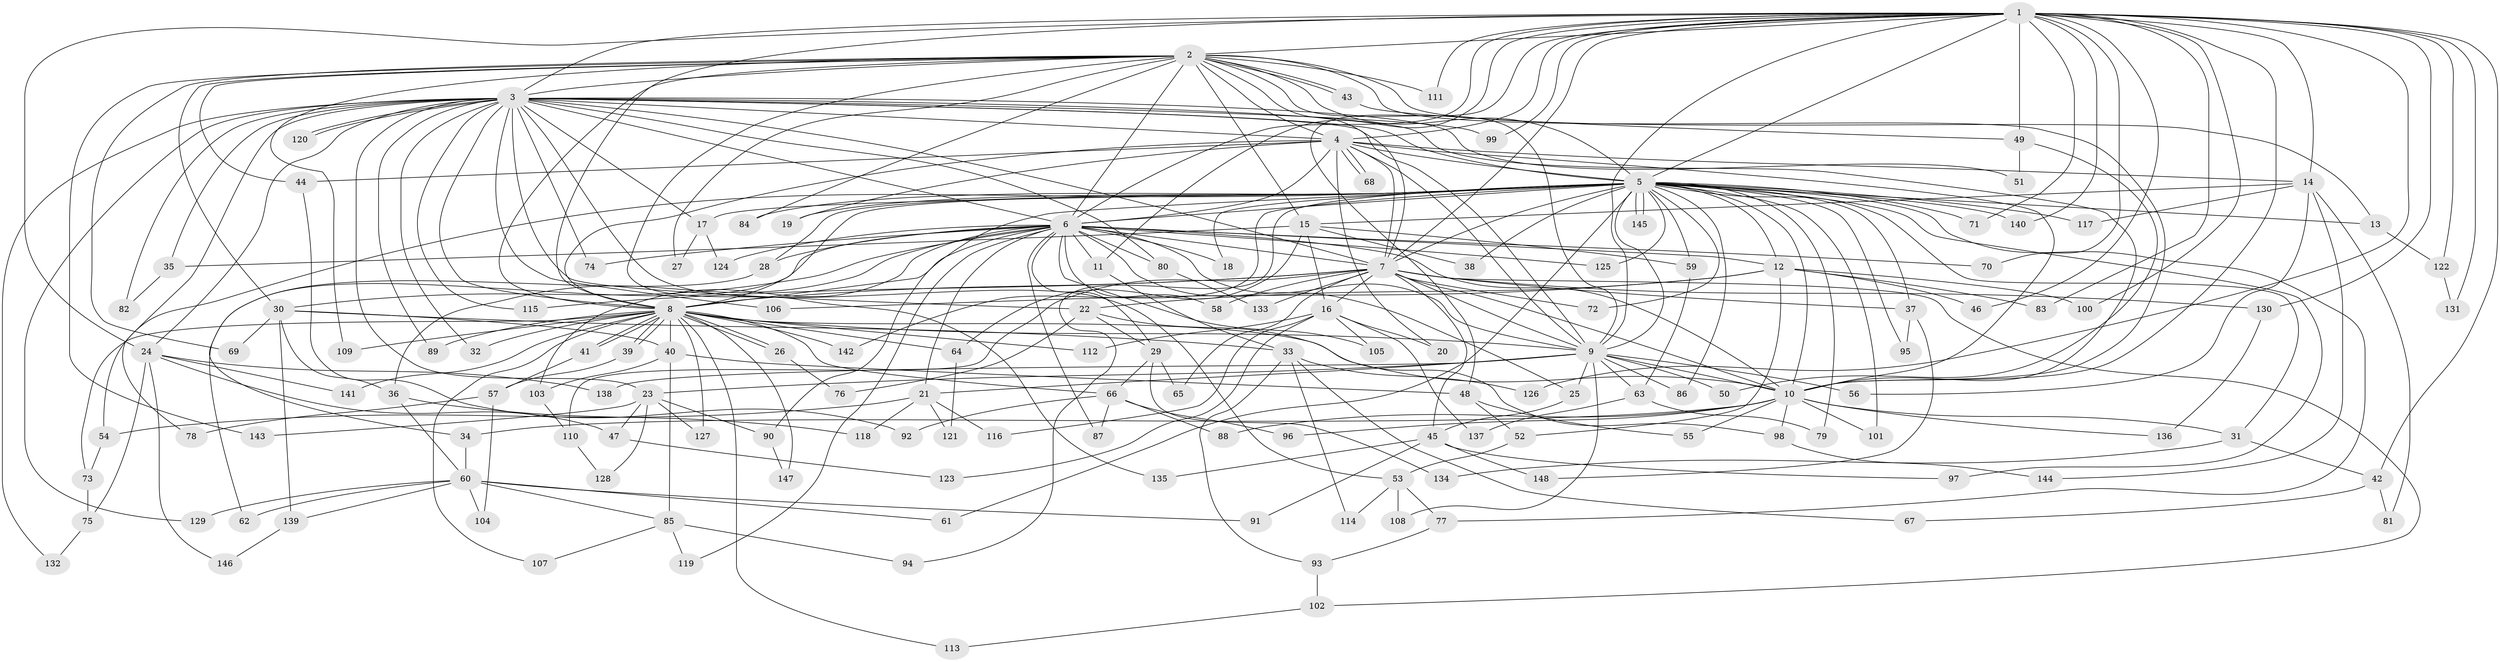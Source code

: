 // Generated by graph-tools (version 1.1) at 2025/34/03/09/25 02:34:41]
// undirected, 148 vertices, 321 edges
graph export_dot {
graph [start="1"]
  node [color=gray90,style=filled];
  1;
  2;
  3;
  4;
  5;
  6;
  7;
  8;
  9;
  10;
  11;
  12;
  13;
  14;
  15;
  16;
  17;
  18;
  19;
  20;
  21;
  22;
  23;
  24;
  25;
  26;
  27;
  28;
  29;
  30;
  31;
  32;
  33;
  34;
  35;
  36;
  37;
  38;
  39;
  40;
  41;
  42;
  43;
  44;
  45;
  46;
  47;
  48;
  49;
  50;
  51;
  52;
  53;
  54;
  55;
  56;
  57;
  58;
  59;
  60;
  61;
  62;
  63;
  64;
  65;
  66;
  67;
  68;
  69;
  70;
  71;
  72;
  73;
  74;
  75;
  76;
  77;
  78;
  79;
  80;
  81;
  82;
  83;
  84;
  85;
  86;
  87;
  88;
  89;
  90;
  91;
  92;
  93;
  94;
  95;
  96;
  97;
  98;
  99;
  100;
  101;
  102;
  103;
  104;
  105;
  106;
  107;
  108;
  109;
  110;
  111;
  112;
  113;
  114;
  115;
  116;
  117;
  118;
  119;
  120;
  121;
  122;
  123;
  124;
  125;
  126;
  127;
  128;
  129;
  130;
  131;
  132;
  133;
  134;
  135;
  136;
  137;
  138;
  139;
  140;
  141;
  142;
  143;
  144;
  145;
  146;
  147;
  148;
  1 -- 2;
  1 -- 3;
  1 -- 4;
  1 -- 5;
  1 -- 6;
  1 -- 7;
  1 -- 8;
  1 -- 9;
  1 -- 10;
  1 -- 11;
  1 -- 14;
  1 -- 24;
  1 -- 42;
  1 -- 46;
  1 -- 48;
  1 -- 49;
  1 -- 70;
  1 -- 71;
  1 -- 83;
  1 -- 99;
  1 -- 100;
  1 -- 111;
  1 -- 122;
  1 -- 126;
  1 -- 130;
  1 -- 131;
  1 -- 140;
  2 -- 3;
  2 -- 4;
  2 -- 5;
  2 -- 6;
  2 -- 7;
  2 -- 8;
  2 -- 9;
  2 -- 10;
  2 -- 13;
  2 -- 15;
  2 -- 27;
  2 -- 30;
  2 -- 43;
  2 -- 43;
  2 -- 44;
  2 -- 69;
  2 -- 84;
  2 -- 109;
  2 -- 111;
  2 -- 135;
  2 -- 143;
  3 -- 4;
  3 -- 5;
  3 -- 6;
  3 -- 7;
  3 -- 8;
  3 -- 9;
  3 -- 10;
  3 -- 17;
  3 -- 22;
  3 -- 23;
  3 -- 24;
  3 -- 32;
  3 -- 35;
  3 -- 51;
  3 -- 53;
  3 -- 74;
  3 -- 78;
  3 -- 80;
  3 -- 82;
  3 -- 89;
  3 -- 99;
  3 -- 106;
  3 -- 115;
  3 -- 120;
  3 -- 120;
  3 -- 129;
  3 -- 132;
  4 -- 5;
  4 -- 6;
  4 -- 7;
  4 -- 8;
  4 -- 9;
  4 -- 10;
  4 -- 14;
  4 -- 19;
  4 -- 20;
  4 -- 44;
  4 -- 68;
  4 -- 68;
  5 -- 6;
  5 -- 7;
  5 -- 8;
  5 -- 9;
  5 -- 10;
  5 -- 12;
  5 -- 13;
  5 -- 17;
  5 -- 18;
  5 -- 19;
  5 -- 28;
  5 -- 31;
  5 -- 37;
  5 -- 38;
  5 -- 54;
  5 -- 59;
  5 -- 61;
  5 -- 71;
  5 -- 72;
  5 -- 77;
  5 -- 79;
  5 -- 84;
  5 -- 86;
  5 -- 90;
  5 -- 94;
  5 -- 95;
  5 -- 97;
  5 -- 101;
  5 -- 117;
  5 -- 125;
  5 -- 140;
  5 -- 142;
  5 -- 145;
  5 -- 145;
  6 -- 7;
  6 -- 8;
  6 -- 9;
  6 -- 10;
  6 -- 11;
  6 -- 12;
  6 -- 18;
  6 -- 21;
  6 -- 25;
  6 -- 28;
  6 -- 29;
  6 -- 30;
  6 -- 36;
  6 -- 58;
  6 -- 62;
  6 -- 70;
  6 -- 74;
  6 -- 80;
  6 -- 87;
  6 -- 103;
  6 -- 105;
  6 -- 119;
  6 -- 124;
  6 -- 125;
  7 -- 8;
  7 -- 9;
  7 -- 10;
  7 -- 16;
  7 -- 37;
  7 -- 45;
  7 -- 58;
  7 -- 65;
  7 -- 72;
  7 -- 102;
  7 -- 110;
  7 -- 115;
  7 -- 130;
  7 -- 133;
  8 -- 9;
  8 -- 10;
  8 -- 26;
  8 -- 26;
  8 -- 32;
  8 -- 39;
  8 -- 39;
  8 -- 40;
  8 -- 41;
  8 -- 41;
  8 -- 64;
  8 -- 66;
  8 -- 73;
  8 -- 89;
  8 -- 107;
  8 -- 109;
  8 -- 112;
  8 -- 113;
  8 -- 127;
  8 -- 141;
  8 -- 142;
  8 -- 147;
  9 -- 10;
  9 -- 21;
  9 -- 23;
  9 -- 25;
  9 -- 50;
  9 -- 56;
  9 -- 63;
  9 -- 86;
  9 -- 108;
  9 -- 138;
  10 -- 31;
  10 -- 34;
  10 -- 55;
  10 -- 88;
  10 -- 96;
  10 -- 98;
  10 -- 101;
  10 -- 136;
  11 -- 33;
  12 -- 22;
  12 -- 46;
  12 -- 52;
  12 -- 83;
  12 -- 100;
  12 -- 106;
  13 -- 122;
  14 -- 15;
  14 -- 56;
  14 -- 81;
  14 -- 117;
  14 -- 144;
  15 -- 16;
  15 -- 35;
  15 -- 38;
  15 -- 59;
  15 -- 64;
  16 -- 20;
  16 -- 105;
  16 -- 112;
  16 -- 116;
  16 -- 123;
  16 -- 137;
  17 -- 27;
  17 -- 124;
  21 -- 54;
  21 -- 116;
  21 -- 118;
  21 -- 121;
  22 -- 29;
  22 -- 76;
  22 -- 98;
  23 -- 47;
  23 -- 90;
  23 -- 127;
  23 -- 128;
  23 -- 143;
  24 -- 47;
  24 -- 75;
  24 -- 138;
  24 -- 141;
  24 -- 146;
  25 -- 45;
  26 -- 76;
  28 -- 34;
  29 -- 65;
  29 -- 66;
  29 -- 134;
  30 -- 33;
  30 -- 36;
  30 -- 40;
  30 -- 69;
  30 -- 139;
  31 -- 42;
  31 -- 134;
  33 -- 67;
  33 -- 93;
  33 -- 114;
  33 -- 126;
  34 -- 60;
  35 -- 82;
  36 -- 60;
  36 -- 118;
  37 -- 95;
  37 -- 148;
  39 -- 57;
  40 -- 48;
  40 -- 85;
  40 -- 103;
  41 -- 57;
  42 -- 67;
  42 -- 81;
  43 -- 49;
  44 -- 92;
  45 -- 91;
  45 -- 97;
  45 -- 135;
  45 -- 148;
  47 -- 123;
  48 -- 52;
  48 -- 55;
  49 -- 50;
  49 -- 51;
  52 -- 53;
  53 -- 77;
  53 -- 108;
  53 -- 114;
  54 -- 73;
  57 -- 78;
  57 -- 104;
  59 -- 63;
  60 -- 61;
  60 -- 62;
  60 -- 85;
  60 -- 91;
  60 -- 104;
  60 -- 129;
  60 -- 139;
  63 -- 79;
  63 -- 137;
  64 -- 121;
  66 -- 87;
  66 -- 88;
  66 -- 92;
  66 -- 96;
  73 -- 75;
  75 -- 132;
  77 -- 93;
  80 -- 133;
  85 -- 94;
  85 -- 107;
  85 -- 119;
  90 -- 147;
  93 -- 102;
  98 -- 144;
  102 -- 113;
  103 -- 110;
  110 -- 128;
  122 -- 131;
  130 -- 136;
  139 -- 146;
}
